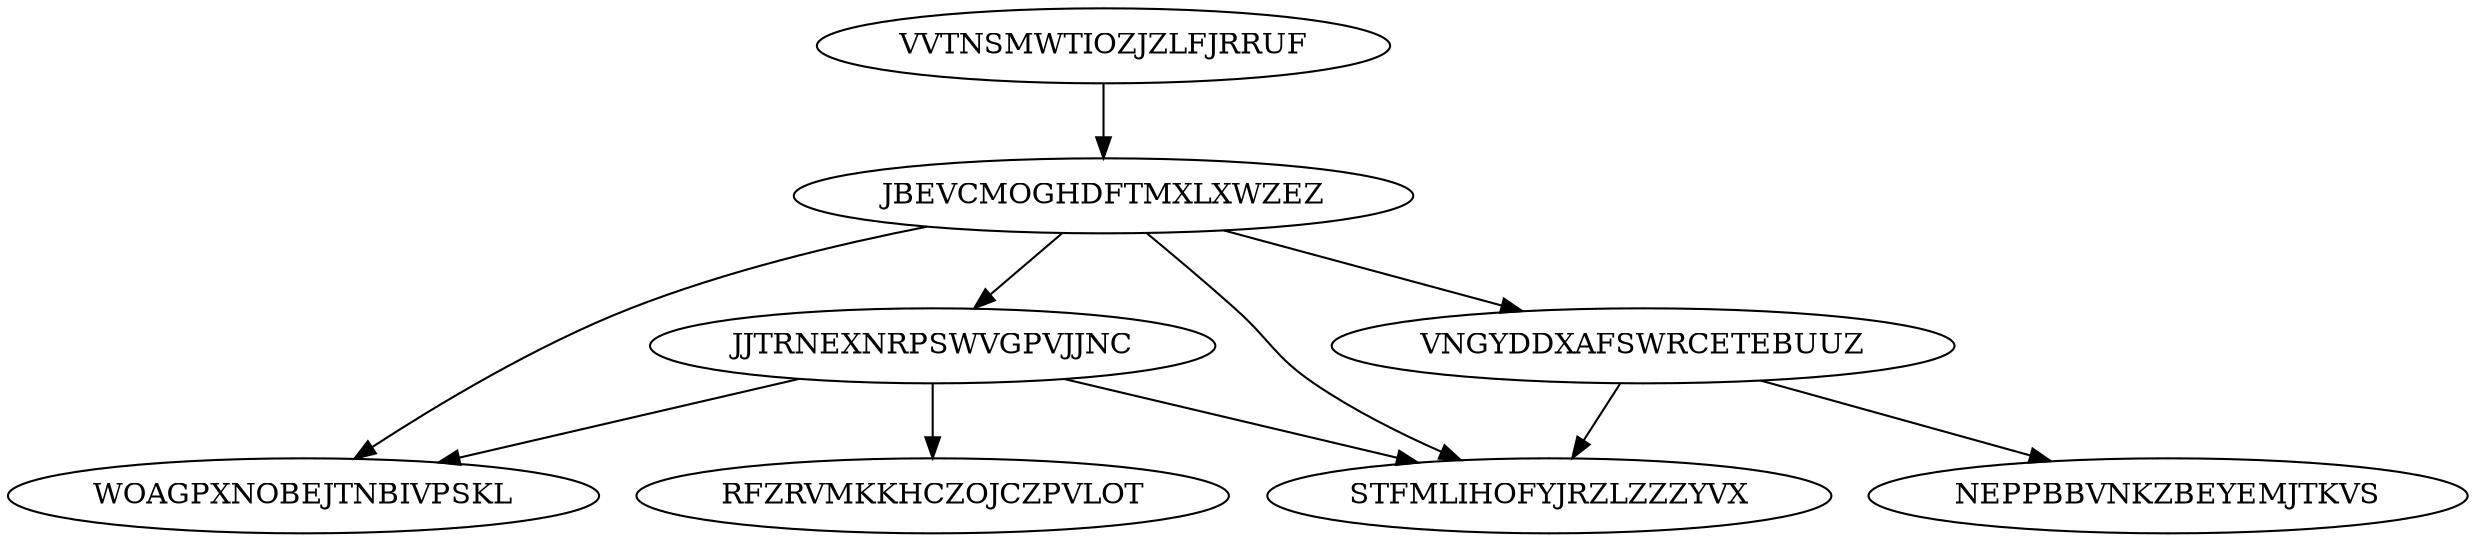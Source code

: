 digraph "N8M10" {
	VVTNSMWTIOZJZLFJRRUF			[Weight=18, Start=0, Processor=1];
	JBEVCMOGHDFTMXLXWZEZ			[Weight=11, Start=18, Processor=1];
	JJTRNEXNRPSWVGPVJJNC			[Weight=18, Start=29, Processor=1];
	VNGYDDXAFSWRCETEBUUZ			[Weight=12, Start=40, Processor=2];
	WOAGPXNOBEJTNBIVPSKL			[Weight=13, Start=67, Processor=4];
	NEPPBBVNKZBEYEMJTKVS			[Weight=14, Start=64, Processor=1];
	RFZRVMKKHCZOJCZPVLOT			[Weight=11, Start=67, Processor=3];
	STFMLIHOFYJRZLZZZYVX			[Weight=18, Start=66, Processor=2];
	JBEVCMOGHDFTMXLXWZEZ -> WOAGPXNOBEJTNBIVPSKL		[Weight=12];
	JJTRNEXNRPSWVGPVJJNC -> STFMLIHOFYJRZLZZZYVX		[Weight=19];
	VNGYDDXAFSWRCETEBUUZ -> NEPPBBVNKZBEYEMJTKVS		[Weight=12];
	JBEVCMOGHDFTMXLXWZEZ -> STFMLIHOFYJRZLZZZYVX		[Weight=20];
	JJTRNEXNRPSWVGPVJJNC -> RFZRVMKKHCZOJCZPVLOT		[Weight=20];
	JJTRNEXNRPSWVGPVJJNC -> WOAGPXNOBEJTNBIVPSKL		[Weight=20];
	JBEVCMOGHDFTMXLXWZEZ -> VNGYDDXAFSWRCETEBUUZ		[Weight=11];
	JBEVCMOGHDFTMXLXWZEZ -> JJTRNEXNRPSWVGPVJJNC		[Weight=15];
	VVTNSMWTIOZJZLFJRRUF -> JBEVCMOGHDFTMXLXWZEZ		[Weight=15];
	VNGYDDXAFSWRCETEBUUZ -> STFMLIHOFYJRZLZZZYVX		[Weight=15];
}
